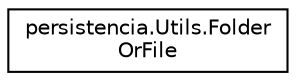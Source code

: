 digraph "Graphical Class Hierarchy"
{
  edge [fontname="Helvetica",fontsize="10",labelfontname="Helvetica",labelfontsize="10"];
  node [fontname="Helvetica",fontsize="10",shape=record];
  rankdir="LR";
  Node0 [label="persistencia.Utils.Folder\lOrFile",height=0.2,width=0.4,color="black", fillcolor="white", style="filled",URL="$classpersistencia_1_1Utils_1_1FolderOrFile.html",tooltip="Clase abstracta que consulta al SO el tipo de Path que nos han pasado (carpeta, fichero, ...). "];
}
